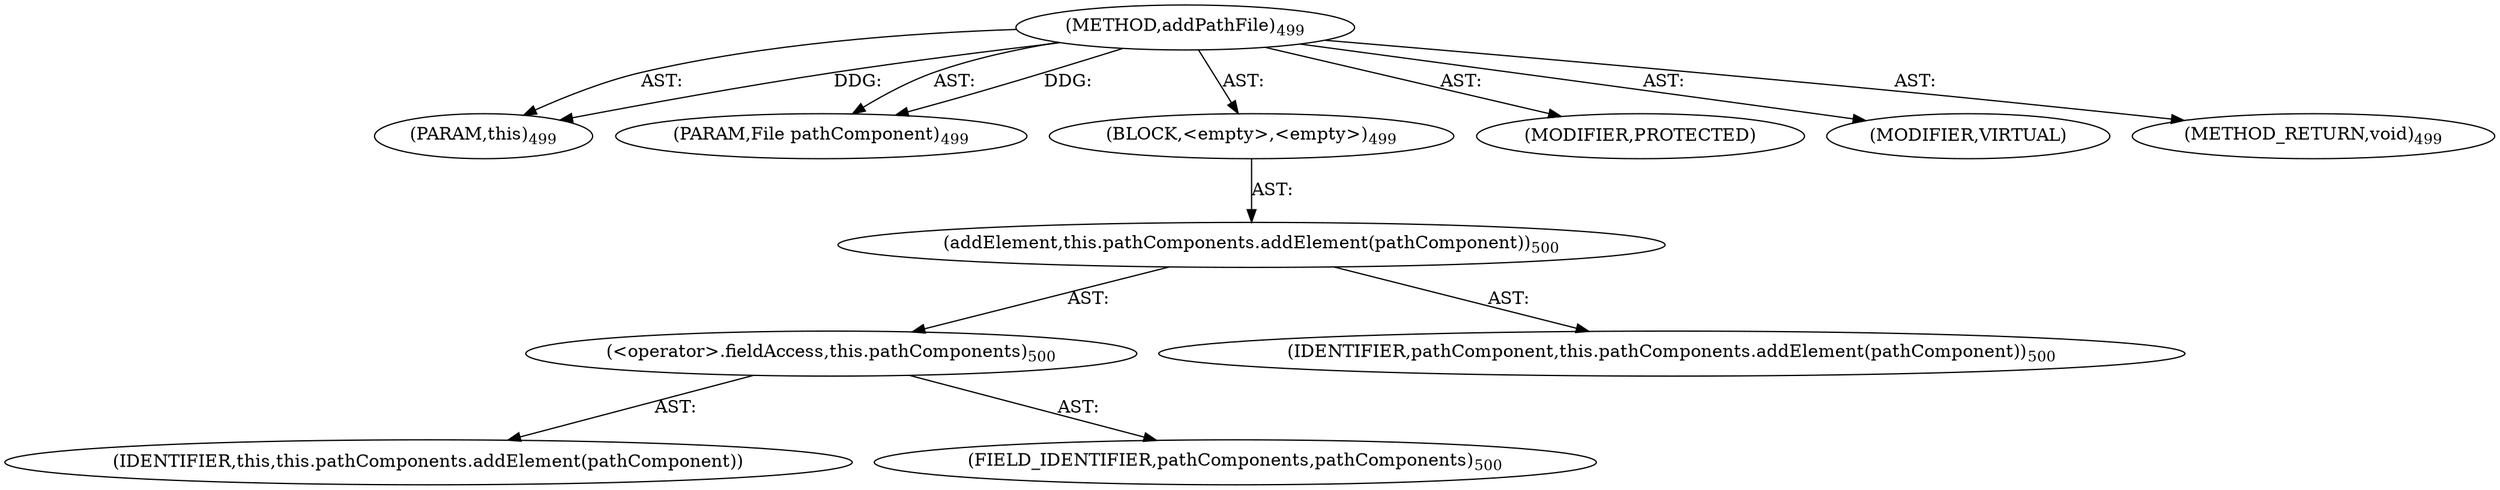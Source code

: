 digraph "addPathFile" {  
"111669149713" [label = <(METHOD,addPathFile)<SUB>499</SUB>> ]
"115964117044" [label = <(PARAM,this)<SUB>499</SUB>> ]
"115964117045" [label = <(PARAM,File pathComponent)<SUB>499</SUB>> ]
"25769803814" [label = <(BLOCK,&lt;empty&gt;,&lt;empty&gt;)<SUB>499</SUB>> ]
"30064771284" [label = <(addElement,this.pathComponents.addElement(pathComponent))<SUB>500</SUB>> ]
"30064771285" [label = <(&lt;operator&gt;.fieldAccess,this.pathComponents)<SUB>500</SUB>> ]
"68719476939" [label = <(IDENTIFIER,this,this.pathComponents.addElement(pathComponent))> ]
"55834574922" [label = <(FIELD_IDENTIFIER,pathComponents,pathComponents)<SUB>500</SUB>> ]
"68719476940" [label = <(IDENTIFIER,pathComponent,this.pathComponents.addElement(pathComponent))<SUB>500</SUB>> ]
"133143986231" [label = <(MODIFIER,PROTECTED)> ]
"133143986232" [label = <(MODIFIER,VIRTUAL)> ]
"128849018897" [label = <(METHOD_RETURN,void)<SUB>499</SUB>> ]
  "111669149713" -> "115964117044"  [ label = "AST: "] 
  "111669149713" -> "115964117045"  [ label = "AST: "] 
  "111669149713" -> "25769803814"  [ label = "AST: "] 
  "111669149713" -> "133143986231"  [ label = "AST: "] 
  "111669149713" -> "133143986232"  [ label = "AST: "] 
  "111669149713" -> "128849018897"  [ label = "AST: "] 
  "25769803814" -> "30064771284"  [ label = "AST: "] 
  "30064771284" -> "30064771285"  [ label = "AST: "] 
  "30064771284" -> "68719476940"  [ label = "AST: "] 
  "30064771285" -> "68719476939"  [ label = "AST: "] 
  "30064771285" -> "55834574922"  [ label = "AST: "] 
  "111669149713" -> "115964117044"  [ label = "DDG: "] 
  "111669149713" -> "115964117045"  [ label = "DDG: "] 
}
